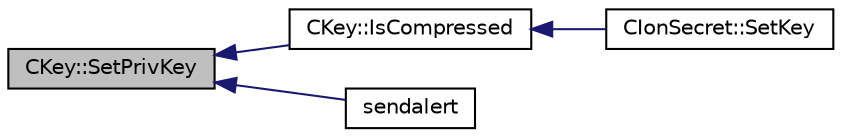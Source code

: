 digraph "CKey::SetPrivKey"
{
  edge [fontname="Helvetica",fontsize="10",labelfontname="Helvetica",labelfontsize="10"];
  node [fontname="Helvetica",fontsize="10",shape=record];
  rankdir="LR";
  Node621 [label="CKey::SetPrivKey",height=0.2,width=0.4,color="black", fillcolor="grey75", style="filled", fontcolor="black"];
  Node621 -> Node622 [dir="back",color="midnightblue",fontsize="10",style="solid",fontname="Helvetica"];
  Node622 [label="CKey::IsCompressed",height=0.2,width=0.4,color="black", fillcolor="white", style="filled",URL="$d2/d63/class_c_key.html#a96b017433a65335775cf3807d73f85ce"];
  Node622 -> Node623 [dir="back",color="midnightblue",fontsize="10",style="solid",fontname="Helvetica"];
  Node623 [label="CIonSecret::SetKey",height=0.2,width=0.4,color="black", fillcolor="white", style="filled",URL="$d3/d88/class_c_ion_secret.html#af28cc32f79cc793418e810e8ae12e25e"];
  Node621 -> Node624 [dir="back",color="midnightblue",fontsize="10",style="solid",fontname="Helvetica"];
  Node624 [label="sendalert",height=0.2,width=0.4,color="black", fillcolor="white", style="filled",URL="$df/dab/rpcnet_8cpp.html#a89a8e338923aea165bb7d8d572d76203"];
}
